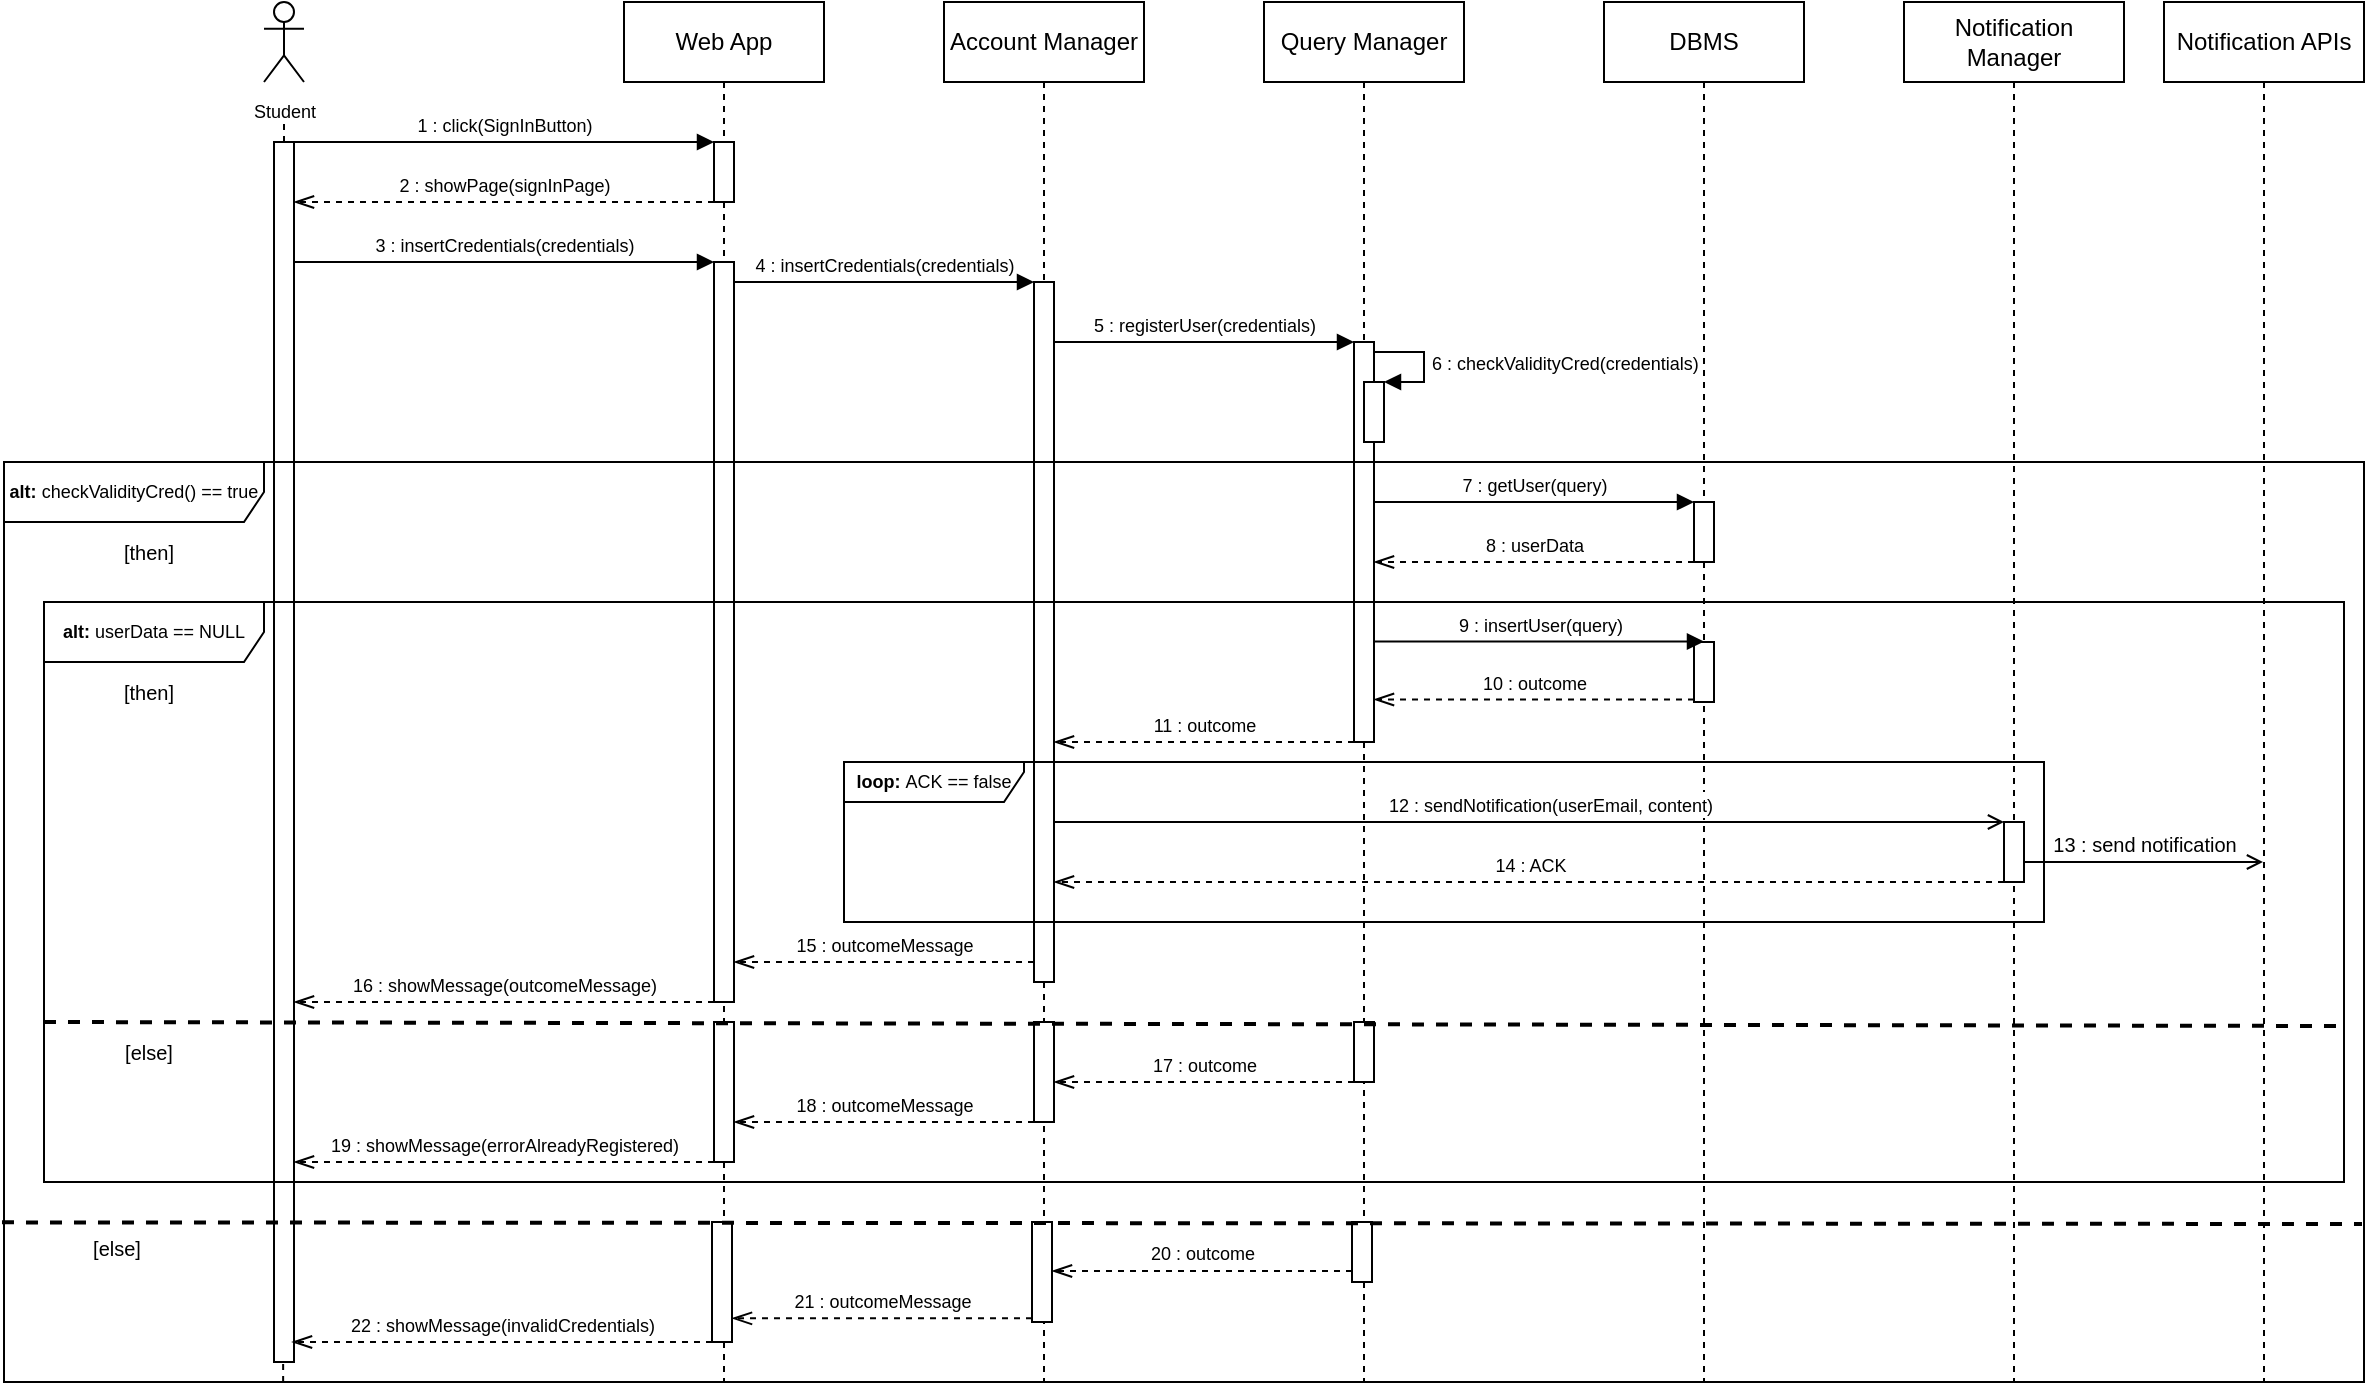 <mxfile version="22.1.11" type="device">
  <diagram name="Page-1" id="2YBvvXClWsGukQMizWep">
    <mxGraphModel dx="2008" dy="984" grid="1" gridSize="10" guides="1" tooltips="1" connect="1" arrows="1" fold="1" page="1" pageScale="1" pageWidth="850" pageHeight="1100" math="0" shadow="0">
      <root>
        <mxCell id="0" />
        <mxCell id="1" parent="0" />
        <mxCell id="lU6mVO3UbZHwELB_DBvl-1" value="Web App" style="shape=umlLifeline;perimeter=lifelinePerimeter;whiteSpace=wrap;html=1;container=0;dropTarget=0;collapsible=0;recursiveResize=0;outlineConnect=0;portConstraint=eastwest;newEdgeStyle={&quot;edgeStyle&quot;:&quot;elbowEdgeStyle&quot;,&quot;elbow&quot;:&quot;vertical&quot;,&quot;curved&quot;:0,&quot;rounded&quot;:0};" parent="1" vertex="1">
          <mxGeometry x="80" y="40" width="100" height="690" as="geometry" />
        </mxCell>
        <mxCell id="lU6mVO3UbZHwELB_DBvl-2" value="" style="html=1;points=[];perimeter=orthogonalPerimeter;outlineConnect=0;targetShapes=umlLifeline;portConstraint=eastwest;newEdgeStyle={&quot;edgeStyle&quot;:&quot;elbowEdgeStyle&quot;,&quot;elbow&quot;:&quot;vertical&quot;,&quot;curved&quot;:0,&quot;rounded&quot;:0};" parent="lU6mVO3UbZHwELB_DBvl-1" vertex="1">
          <mxGeometry x="45" y="70" width="10" height="30" as="geometry" />
        </mxCell>
        <mxCell id="lU6mVO3UbZHwELB_DBvl-3" value="" style="html=1;points=[];perimeter=orthogonalPerimeter;outlineConnect=0;targetShapes=umlLifeline;portConstraint=eastwest;newEdgeStyle={&quot;edgeStyle&quot;:&quot;elbowEdgeStyle&quot;,&quot;elbow&quot;:&quot;vertical&quot;,&quot;curved&quot;:0,&quot;rounded&quot;:0};" parent="lU6mVO3UbZHwELB_DBvl-1" vertex="1">
          <mxGeometry x="45" y="130" width="10" height="370" as="geometry" />
        </mxCell>
        <mxCell id="lU6mVO3UbZHwELB_DBvl-6" value="&lt;font style=&quot;font-size: 9px;&quot;&gt;Student&lt;/font&gt;" style="shape=umlActor;verticalLabelPosition=bottom;verticalAlign=top;html=1;outlineConnect=0;" parent="1" vertex="1">
          <mxGeometry x="-100" y="40" width="20" height="40" as="geometry" />
        </mxCell>
        <mxCell id="lU6mVO3UbZHwELB_DBvl-7" value="" style="endArrow=none;dashed=1;html=1;rounded=0;" parent="1" source="lU6mVO3UbZHwELB_DBvl-9" edge="1">
          <mxGeometry width="50" height="50" relative="1" as="geometry">
            <mxPoint x="-90" y="350" as="sourcePoint" />
            <mxPoint x="-90" y="100" as="targetPoint" />
          </mxGeometry>
        </mxCell>
        <mxCell id="lU6mVO3UbZHwELB_DBvl-9" value="" style="html=1;points=[];perimeter=orthogonalPerimeter;outlineConnect=0;targetShapes=umlLifeline;portConstraint=eastwest;newEdgeStyle={&quot;edgeStyle&quot;:&quot;elbowEdgeStyle&quot;,&quot;elbow&quot;:&quot;vertical&quot;,&quot;curved&quot;:0,&quot;rounded&quot;:0};" parent="1" vertex="1">
          <mxGeometry x="-95" y="110" width="10" height="610" as="geometry" />
        </mxCell>
        <mxCell id="lU6mVO3UbZHwELB_DBvl-10" value="&lt;font style=&quot;font-size: 9px;&quot;&gt;1 : click(SignInButton)&lt;/font&gt;" style="html=1;verticalAlign=bottom;endArrow=block;edgeStyle=elbowEdgeStyle;elbow=vertical;curved=0;rounded=0;" parent="1" source="lU6mVO3UbZHwELB_DBvl-9" target="lU6mVO3UbZHwELB_DBvl-2" edge="1">
          <mxGeometry relative="1" as="geometry">
            <mxPoint x="-50" y="110" as="sourcePoint" />
            <Array as="points">
              <mxPoint x="30" y="110" />
            </Array>
            <mxPoint x="115" y="110" as="targetPoint" />
          </mxGeometry>
        </mxCell>
        <mxCell id="lU6mVO3UbZHwELB_DBvl-11" value="&lt;font style=&quot;font-size: 9px;&quot;&gt;2 : showPage(signInPage)&lt;/font&gt;" style="html=1;verticalAlign=bottom;endArrow=openThin;dashed=1;endSize=8;edgeStyle=elbowEdgeStyle;elbow=vertical;curved=0;rounded=0;endFill=0;" parent="1" source="lU6mVO3UbZHwELB_DBvl-2" target="lU6mVO3UbZHwELB_DBvl-9" edge="1">
          <mxGeometry relative="1" as="geometry">
            <mxPoint x="-50" y="140" as="targetPoint" />
            <Array as="points">
              <mxPoint x="5" y="140" />
            </Array>
            <mxPoint x="80" y="140" as="sourcePoint" />
          </mxGeometry>
        </mxCell>
        <mxCell id="lU6mVO3UbZHwELB_DBvl-13" value="&lt;font style=&quot;font-size: 9px;&quot;&gt;3 : insertCredentials(credentials)&lt;/font&gt;" style="html=1;verticalAlign=bottom;endArrow=block;edgeStyle=elbowEdgeStyle;elbow=vertical;curved=0;rounded=0;" parent="1" source="lU6mVO3UbZHwELB_DBvl-9" target="lU6mVO3UbZHwELB_DBvl-3" edge="1">
          <mxGeometry relative="1" as="geometry">
            <mxPoint x="-80" y="190" as="sourcePoint" />
            <Array as="points">
              <mxPoint x="30" y="170" />
            </Array>
            <mxPoint x="90" y="200" as="targetPoint" />
            <mxPoint as="offset" />
          </mxGeometry>
        </mxCell>
        <mxCell id="ca0lQkJ44ik3LisBVuS8-15" value="Query Manager" style="shape=umlLifeline;perimeter=lifelinePerimeter;whiteSpace=wrap;html=1;container=1;dropTarget=0;collapsible=0;recursiveResize=0;outlineConnect=0;portConstraint=eastwest;newEdgeStyle={&quot;curved&quot;:0,&quot;rounded&quot;:0};" vertex="1" parent="1">
          <mxGeometry x="400" y="40" width="100" height="690" as="geometry" />
        </mxCell>
        <mxCell id="ca0lQkJ44ik3LisBVuS8-16" value="" style="html=1;points=[];perimeter=orthogonalPerimeter;outlineConnect=0;targetShapes=umlLifeline;portConstraint=eastwest;newEdgeStyle={&quot;edgeStyle&quot;:&quot;elbowEdgeStyle&quot;,&quot;elbow&quot;:&quot;vertical&quot;,&quot;curved&quot;:0,&quot;rounded&quot;:0};" vertex="1" parent="ca0lQkJ44ik3LisBVuS8-15">
          <mxGeometry x="45" y="170" width="10" height="200" as="geometry" />
        </mxCell>
        <mxCell id="ca0lQkJ44ik3LisBVuS8-20" value="" style="html=1;points=[[0,0,0,0,5],[0,1,0,0,-5],[1,0,0,0,5],[1,1,0,0,-5]];perimeter=orthogonalPerimeter;outlineConnect=0;targetShapes=umlLifeline;portConstraint=eastwest;newEdgeStyle={&quot;curved&quot;:0,&quot;rounded&quot;:0};" vertex="1" parent="ca0lQkJ44ik3LisBVuS8-15">
          <mxGeometry x="50" y="190" width="10" height="30" as="geometry" />
        </mxCell>
        <mxCell id="ca0lQkJ44ik3LisBVuS8-21" value="&lt;font style=&quot;font-size: 9px;&quot;&gt;6 : checkValidityCred(credentials)&lt;/font&gt;" style="html=1;align=left;spacingLeft=2;endArrow=block;rounded=0;edgeStyle=orthogonalEdgeStyle;curved=0;rounded=0;" edge="1" target="ca0lQkJ44ik3LisBVuS8-20" parent="ca0lQkJ44ik3LisBVuS8-15">
          <mxGeometry relative="1" as="geometry">
            <mxPoint x="55" y="175" as="sourcePoint" />
            <Array as="points">
              <mxPoint x="80" y="175" />
              <mxPoint x="80" y="190" />
            </Array>
          </mxGeometry>
        </mxCell>
        <mxCell id="ca0lQkJ44ik3LisBVuS8-17" value="&lt;font style=&quot;font-size: 9px;&quot;&gt;4 : insertCredentials(credentials)&lt;/font&gt;" style="html=1;verticalAlign=bottom;endArrow=block;edgeStyle=elbowEdgeStyle;elbow=vertical;curved=0;rounded=0;" edge="1" parent="1" source="lU6mVO3UbZHwELB_DBvl-3" target="ca0lQkJ44ik3LisBVuS8-28">
          <mxGeometry relative="1" as="geometry">
            <mxPoint x="135" y="180" as="sourcePoint" />
            <Array as="points">
              <mxPoint x="250" y="180" />
            </Array>
            <mxPoint x="250" y="180" as="targetPoint" />
            <mxPoint as="offset" />
          </mxGeometry>
        </mxCell>
        <mxCell id="ca0lQkJ44ik3LisBVuS8-18" value="DBMS" style="shape=umlLifeline;perimeter=lifelinePerimeter;whiteSpace=wrap;html=1;container=1;dropTarget=0;collapsible=0;recursiveResize=0;outlineConnect=0;portConstraint=eastwest;newEdgeStyle={&quot;curved&quot;:0,&quot;rounded&quot;:0};" vertex="1" parent="1">
          <mxGeometry x="570" y="40" width="100" height="690" as="geometry" />
        </mxCell>
        <mxCell id="ca0lQkJ44ik3LisBVuS8-19" value="" style="html=1;points=[];perimeter=orthogonalPerimeter;outlineConnect=0;targetShapes=umlLifeline;portConstraint=eastwest;newEdgeStyle={&quot;edgeStyle&quot;:&quot;elbowEdgeStyle&quot;,&quot;elbow&quot;:&quot;vertical&quot;,&quot;curved&quot;:0,&quot;rounded&quot;:0};" vertex="1" parent="ca0lQkJ44ik3LisBVuS8-18">
          <mxGeometry x="45" y="250" width="10" height="30" as="geometry" />
        </mxCell>
        <mxCell id="ca0lQkJ44ik3LisBVuS8-22" value="&lt;font style=&quot;font-size: 9px;&quot;&gt;7 : getUser(query)&lt;/font&gt;" style="html=1;verticalAlign=bottom;endArrow=block;edgeStyle=elbowEdgeStyle;elbow=vertical;curved=0;rounded=0;" edge="1" parent="ca0lQkJ44ik3LisBVuS8-18" target="ca0lQkJ44ik3LisBVuS8-19">
          <mxGeometry relative="1" as="geometry">
            <mxPoint x="-115" y="250" as="sourcePoint" />
            <Array as="points">
              <mxPoint x="-15" y="250" />
            </Array>
            <mxPoint x="30" y="250" as="targetPoint" />
            <mxPoint as="offset" />
          </mxGeometry>
        </mxCell>
        <mxCell id="ca0lQkJ44ik3LisBVuS8-27" value="Account Manager" style="shape=umlLifeline;perimeter=lifelinePerimeter;whiteSpace=wrap;html=1;container=1;dropTarget=0;collapsible=0;recursiveResize=0;outlineConnect=0;portConstraint=eastwest;newEdgeStyle={&quot;curved&quot;:0,&quot;rounded&quot;:0};" vertex="1" parent="1">
          <mxGeometry x="240" y="40" width="100" height="690" as="geometry" />
        </mxCell>
        <mxCell id="ca0lQkJ44ik3LisBVuS8-28" value="" style="html=1;points=[];perimeter=orthogonalPerimeter;outlineConnect=0;targetShapes=umlLifeline;portConstraint=eastwest;newEdgeStyle={&quot;edgeStyle&quot;:&quot;elbowEdgeStyle&quot;,&quot;elbow&quot;:&quot;vertical&quot;,&quot;curved&quot;:0,&quot;rounded&quot;:0};" vertex="1" parent="ca0lQkJ44ik3LisBVuS8-27">
          <mxGeometry x="45" y="140" width="10" height="350" as="geometry" />
        </mxCell>
        <mxCell id="ca0lQkJ44ik3LisBVuS8-29" value="&lt;font style=&quot;font-size: 9px;&quot;&gt;5 : registerUser(credentials)&lt;/font&gt;" style="html=1;verticalAlign=bottom;endArrow=block;edgeStyle=elbowEdgeStyle;elbow=vertical;curved=0;rounded=0;" edge="1" parent="1" source="ca0lQkJ44ik3LisBVuS8-28" target="ca0lQkJ44ik3LisBVuS8-16">
          <mxGeometry relative="1" as="geometry">
            <mxPoint x="290" y="210" as="sourcePoint" />
            <Array as="points">
              <mxPoint x="405" y="210" />
            </Array>
            <mxPoint x="440" y="210" as="targetPoint" />
            <mxPoint as="offset" />
          </mxGeometry>
        </mxCell>
        <mxCell id="ca0lQkJ44ik3LisBVuS8-31" value="&lt;font style=&quot;font-size: 9px;&quot;&gt;8 : userData&lt;/font&gt;" style="html=1;verticalAlign=bottom;endArrow=openThin;dashed=1;endSize=8;edgeStyle=elbowEdgeStyle;elbow=horizontal;curved=0;rounded=0;endFill=0;" edge="1" parent="1" source="ca0lQkJ44ik3LisBVuS8-19">
          <mxGeometry relative="1" as="geometry">
            <mxPoint x="455" y="320" as="targetPoint" />
            <Array as="points">
              <mxPoint x="510" y="320" />
            </Array>
            <mxPoint x="630" y="320" as="sourcePoint" />
          </mxGeometry>
        </mxCell>
        <mxCell id="ca0lQkJ44ik3LisBVuS8-39" value="Notification Manager" style="shape=umlLifeline;perimeter=lifelinePerimeter;whiteSpace=wrap;html=1;container=1;dropTarget=0;collapsible=0;recursiveResize=0;outlineConnect=0;portConstraint=eastwest;newEdgeStyle={&quot;curved&quot;:0,&quot;rounded&quot;:0};" vertex="1" parent="1">
          <mxGeometry x="720" y="40" width="110" height="690" as="geometry" />
        </mxCell>
        <mxCell id="ca0lQkJ44ik3LisBVuS8-45" value="Notification APIs" style="shape=umlLifeline;perimeter=lifelinePerimeter;whiteSpace=wrap;html=1;container=1;dropTarget=0;collapsible=0;recursiveResize=0;outlineConnect=0;portConstraint=eastwest;newEdgeStyle={&quot;curved&quot;:0,&quot;rounded&quot;:0};" vertex="1" parent="1">
          <mxGeometry x="850" y="40" width="100" height="690" as="geometry" />
        </mxCell>
        <mxCell id="ca0lQkJ44ik3LisBVuS8-56" value="&lt;p style=&quot;line-height: 120%; font-size: 9px;&quot;&gt;&lt;b&gt;alt: &lt;/b&gt;checkValidityCred() == true&lt;/p&gt;" style="shape=umlFrame;whiteSpace=wrap;html=1;pointerEvents=0;width=130;height=30;verticalAlign=middle;horizontal=1;labelPosition=center;verticalLabelPosition=middle;align=center;" vertex="1" parent="1">
          <mxGeometry x="-230" y="270" width="1180" height="460" as="geometry" />
        </mxCell>
        <mxCell id="ca0lQkJ44ik3LisBVuS8-57" value="[then]" style="text;html=1;strokeColor=none;fillColor=none;align=center;verticalAlign=middle;whiteSpace=wrap;rounded=0;fontSize=10;" vertex="1" parent="1">
          <mxGeometry x="-175" y="310" width="35" height="10" as="geometry" />
        </mxCell>
        <mxCell id="ca0lQkJ44ik3LisBVuS8-59" value="[else]" style="text;html=1;strokeColor=none;fillColor=none;align=center;verticalAlign=middle;whiteSpace=wrap;rounded=0;fontSize=10;" vertex="1" parent="1">
          <mxGeometry x="-191" y="658.18" width="35" height="10" as="geometry" />
        </mxCell>
        <mxCell id="ca0lQkJ44ik3LisBVuS8-61" value="&lt;font style=&quot;font-size: 9px;&quot;&gt;20 : outcome&lt;/font&gt;" style="html=1;verticalAlign=bottom;endArrow=openThin;dashed=1;endSize=8;edgeStyle=elbowEdgeStyle;elbow=horizontal;curved=0;rounded=0;endFill=0;" edge="1" parent="1" source="ca0lQkJ44ik3LisBVuS8-75" target="ca0lQkJ44ik3LisBVuS8-76">
          <mxGeometry relative="1" as="geometry">
            <mxPoint x="294" y="674.47" as="targetPoint" />
            <Array as="points">
              <mxPoint x="344" y="674.47" />
            </Array>
            <mxPoint x="444" y="674.47" as="sourcePoint" />
            <mxPoint as="offset" />
          </mxGeometry>
        </mxCell>
        <mxCell id="ca0lQkJ44ik3LisBVuS8-62" value="&lt;font style=&quot;font-size: 9px;&quot;&gt;21 : outcomeMessage&lt;/font&gt;" style="html=1;verticalAlign=bottom;endArrow=openThin;dashed=1;endSize=8;edgeStyle=elbowEdgeStyle;elbow=horizontal;curved=0;rounded=0;endFill=0;" edge="1" parent="1" source="ca0lQkJ44ik3LisBVuS8-76" target="ca0lQkJ44ik3LisBVuS8-77">
          <mxGeometry relative="1" as="geometry">
            <mxPoint x="114" y="698.18" as="targetPoint" />
            <Array as="points">
              <mxPoint x="159" y="698.18" />
            </Array>
            <mxPoint x="264" y="698.18" as="sourcePoint" />
          </mxGeometry>
        </mxCell>
        <mxCell id="ca0lQkJ44ik3LisBVuS8-63" value="&lt;font style=&quot;font-size: 9px;&quot;&gt;22 : showMessage(invalidCredentials)&lt;/font&gt;" style="html=1;verticalAlign=bottom;endArrow=openThin;dashed=1;endSize=8;edgeStyle=elbowEdgeStyle;elbow=vertical;curved=0;rounded=0;endFill=0;" edge="1" parent="1" source="ca0lQkJ44ik3LisBVuS8-77">
          <mxGeometry relative="1" as="geometry">
            <mxPoint x="-86" y="710" as="targetPoint" />
            <Array as="points">
              <mxPoint x="19" y="710" />
            </Array>
            <mxPoint x="104" y="728.18" as="sourcePoint" />
          </mxGeometry>
        </mxCell>
        <mxCell id="lU6mVO3UbZHwELB_DBvl-37" value="[then]" style="text;html=1;strokeColor=none;fillColor=none;align=center;verticalAlign=middle;whiteSpace=wrap;rounded=0;fontSize=10;" parent="1" vertex="1">
          <mxGeometry x="-175" y="380" width="35" height="10" as="geometry" />
        </mxCell>
        <mxCell id="lU6mVO3UbZHwELB_DBvl-25" value="&lt;p style=&quot;line-height: 120%; font-size: 9px;&quot;&gt;&lt;b&gt;alt: &lt;/b&gt;userData == NULL&lt;/p&gt;" style="shape=umlFrame;whiteSpace=wrap;html=1;pointerEvents=0;width=110;height=30;verticalAlign=middle;horizontal=1;labelPosition=center;verticalLabelPosition=middle;align=center;" parent="1" vertex="1">
          <mxGeometry x="-210" y="340" width="1150" height="290" as="geometry" />
        </mxCell>
        <mxCell id="ca0lQkJ44ik3LisBVuS8-36" value="&lt;font style=&quot;font-size: 9px;&quot;&gt;10 : outcome&lt;/font&gt;" style="html=1;verticalAlign=bottom;endArrow=openThin;dashed=1;endSize=8;edgeStyle=elbowEdgeStyle;elbow=horizontal;curved=0;rounded=0;endFill=0;" edge="1" parent="1" source="ca0lQkJ44ik3LisBVuS8-65" target="ca0lQkJ44ik3LisBVuS8-16">
          <mxGeometry relative="1" as="geometry">
            <mxPoint x="450" y="388.75" as="targetPoint" />
            <Array as="points">
              <mxPoint x="505" y="388.75" />
            </Array>
            <mxPoint x="610" y="388.75" as="sourcePoint" />
            <mxPoint as="offset" />
          </mxGeometry>
        </mxCell>
        <mxCell id="ca0lQkJ44ik3LisBVuS8-37" value="&lt;font style=&quot;font-size: 9px;&quot;&gt;11 : outcome&lt;/font&gt;" style="html=1;verticalAlign=bottom;endArrow=openThin;dashed=1;endSize=8;edgeStyle=elbowEdgeStyle;elbow=horizontal;curved=0;rounded=0;endFill=0;" edge="1" parent="1" source="ca0lQkJ44ik3LisBVuS8-16" target="ca0lQkJ44ik3LisBVuS8-28">
          <mxGeometry relative="1" as="geometry">
            <mxPoint x="295" y="410" as="targetPoint" />
            <Array as="points">
              <mxPoint x="345" y="410" />
            </Array>
            <mxPoint x="445" y="410" as="sourcePoint" />
            <mxPoint as="offset" />
          </mxGeometry>
        </mxCell>
        <mxCell id="ca0lQkJ44ik3LisBVuS8-44" value="" style="html=1;points=[];perimeter=orthogonalPerimeter;outlineConnect=0;targetShapes=umlLifeline;portConstraint=eastwest;newEdgeStyle={&quot;edgeStyle&quot;:&quot;elbowEdgeStyle&quot;,&quot;elbow&quot;:&quot;vertical&quot;,&quot;curved&quot;:0,&quot;rounded&quot;:0};" vertex="1" parent="1">
          <mxGeometry x="770" y="450" width="10" height="30" as="geometry" />
        </mxCell>
        <mxCell id="ca0lQkJ44ik3LisBVuS8-42" value="&lt;font style=&quot;font-size: 9px;&quot;&gt;12 : sendNotification(userEmail, content)&lt;/font&gt;" style="html=1;verticalAlign=bottom;endArrow=open;edgeStyle=elbowEdgeStyle;elbow=vertical;curved=0;rounded=0;endFill=0;" edge="1" parent="1" target="ca0lQkJ44ik3LisBVuS8-44">
          <mxGeometry x="0.043" relative="1" as="geometry">
            <mxPoint x="295" y="450" as="sourcePoint" />
            <Array as="points">
              <mxPoint x="430" y="450" />
            </Array>
            <mxPoint x="770" y="450" as="targetPoint" />
            <mxPoint as="offset" />
          </mxGeometry>
        </mxCell>
        <mxCell id="ca0lQkJ44ik3LisBVuS8-47" value="&lt;font size=&quot;1&quot;&gt;13 : send notification&lt;/font&gt;" style="html=1;verticalAlign=bottom;endArrow=open;edgeStyle=elbowEdgeStyle;elbow=horizontal;curved=0;rounded=0;endFill=0;" edge="1" parent="1" source="ca0lQkJ44ik3LisBVuS8-44">
          <mxGeometry relative="1" as="geometry">
            <mxPoint x="775" y="470" as="sourcePoint" />
            <Array as="points">
              <mxPoint x="840" y="470" />
            </Array>
            <mxPoint x="899.5" y="470" as="targetPoint" />
            <mxPoint as="offset" />
          </mxGeometry>
        </mxCell>
        <mxCell id="ca0lQkJ44ik3LisBVuS8-48" value="&lt;font style=&quot;font-size: 9px;&quot;&gt;14 : ACK&lt;/font&gt;" style="html=1;verticalAlign=bottom;endArrow=openThin;dashed=1;endSize=8;edgeStyle=elbowEdgeStyle;elbow=horizontal;curved=0;rounded=0;endFill=0;" edge="1" parent="1" source="ca0lQkJ44ik3LisBVuS8-44">
          <mxGeometry relative="1" as="geometry">
            <mxPoint x="295" y="480" as="targetPoint" />
            <Array as="points">
              <mxPoint x="665" y="480" />
            </Array>
            <mxPoint x="770" y="480" as="sourcePoint" />
            <mxPoint as="offset" />
          </mxGeometry>
        </mxCell>
        <mxCell id="ca0lQkJ44ik3LisBVuS8-49" value="&lt;p style=&quot;line-height: 120%; font-size: 9px;&quot;&gt;&lt;b&gt;loop: &lt;/b&gt;ACK == false&lt;/p&gt;" style="shape=umlFrame;whiteSpace=wrap;html=1;pointerEvents=0;width=90;height=20;verticalAlign=middle;horizontal=1;labelPosition=center;verticalLabelPosition=middle;align=center;" vertex="1" parent="1">
          <mxGeometry x="190" y="420" width="600" height="80" as="geometry" />
        </mxCell>
        <mxCell id="ca0lQkJ44ik3LisBVuS8-50" value="&lt;font style=&quot;font-size: 9px;&quot;&gt;15 : outcomeMessage&lt;/font&gt;" style="html=1;verticalAlign=bottom;endArrow=openThin;dashed=1;endSize=8;edgeStyle=elbowEdgeStyle;elbow=horizontal;curved=0;rounded=0;endFill=0;" edge="1" parent="1" source="ca0lQkJ44ik3LisBVuS8-28" target="lU6mVO3UbZHwELB_DBvl-3">
          <mxGeometry relative="1" as="geometry">
            <mxPoint x="130" y="530" as="targetPoint" />
            <Array as="points">
              <mxPoint x="175" y="520" />
            </Array>
            <mxPoint x="280" y="530" as="sourcePoint" />
          </mxGeometry>
        </mxCell>
        <mxCell id="ca0lQkJ44ik3LisBVuS8-52" value="&lt;font style=&quot;font-size: 9px;&quot;&gt;16 : showMessage(outcomeMessage)&lt;/font&gt;" style="html=1;verticalAlign=bottom;endArrow=openThin;dashed=1;endSize=8;edgeStyle=elbowEdgeStyle;elbow=vertical;curved=0;rounded=0;endFill=0;" edge="1" parent="1" source="lU6mVO3UbZHwELB_DBvl-3" target="lU6mVO3UbZHwELB_DBvl-9">
          <mxGeometry relative="1" as="geometry">
            <mxPoint x="-80" y="560" as="targetPoint" />
            <Array as="points">
              <mxPoint x="120" y="540" />
            </Array>
            <mxPoint x="130" y="560" as="sourcePoint" />
          </mxGeometry>
        </mxCell>
        <mxCell id="lU6mVO3UbZHwELB_DBvl-56" value="[else]" style="text;html=1;strokeColor=none;fillColor=none;align=center;verticalAlign=middle;whiteSpace=wrap;rounded=0;fontSize=10;" parent="1" vertex="1">
          <mxGeometry x="-175" y="560" width="35" height="10" as="geometry" />
        </mxCell>
        <mxCell id="ca0lQkJ44ik3LisBVuS8-65" value="" style="html=1;points=[];perimeter=orthogonalPerimeter;outlineConnect=0;targetShapes=umlLifeline;portConstraint=eastwest;newEdgeStyle={&quot;edgeStyle&quot;:&quot;elbowEdgeStyle&quot;,&quot;elbow&quot;:&quot;vertical&quot;,&quot;curved&quot;:0,&quot;rounded&quot;:0};" vertex="1" parent="1">
          <mxGeometry x="615" y="360" width="10" height="30" as="geometry" />
        </mxCell>
        <mxCell id="ca0lQkJ44ik3LisBVuS8-35" value="&lt;font style=&quot;font-size: 9px;&quot;&gt;9 : insertUser(query)&lt;/font&gt;" style="html=1;verticalAlign=bottom;endArrow=block;edgeStyle=elbowEdgeStyle;elbow=vertical;curved=0;rounded=0;" edge="1" parent="1" source="ca0lQkJ44ik3LisBVuS8-16" target="ca0lQkJ44ik3LisBVuS8-65">
          <mxGeometry relative="1" as="geometry">
            <mxPoint x="450" y="359.75" as="sourcePoint" />
            <Array as="points">
              <mxPoint x="550" y="359.75" />
            </Array>
            <mxPoint x="610" y="359.75" as="targetPoint" />
            <mxPoint as="offset" />
          </mxGeometry>
        </mxCell>
        <mxCell id="ca0lQkJ44ik3LisBVuS8-67" value="" style="html=1;points=[];perimeter=orthogonalPerimeter;outlineConnect=0;targetShapes=umlLifeline;portConstraint=eastwest;newEdgeStyle={&quot;edgeStyle&quot;:&quot;elbowEdgeStyle&quot;,&quot;elbow&quot;:&quot;vertical&quot;,&quot;curved&quot;:0,&quot;rounded&quot;:0};" vertex="1" parent="1">
          <mxGeometry x="445" y="550" width="10" height="30" as="geometry" />
        </mxCell>
        <mxCell id="ca0lQkJ44ik3LisBVuS8-68" value="" style="html=1;points=[];perimeter=orthogonalPerimeter;outlineConnect=0;targetShapes=umlLifeline;portConstraint=eastwest;newEdgeStyle={&quot;edgeStyle&quot;:&quot;elbowEdgeStyle&quot;,&quot;elbow&quot;:&quot;vertical&quot;,&quot;curved&quot;:0,&quot;rounded&quot;:0};" vertex="1" parent="1">
          <mxGeometry x="285" y="550" width="10" height="50" as="geometry" />
        </mxCell>
        <mxCell id="ca0lQkJ44ik3LisBVuS8-69" value="&lt;font style=&quot;font-size: 9px;&quot;&gt;17 : outcome&lt;/font&gt;" style="html=1;verticalAlign=bottom;endArrow=openThin;dashed=1;endSize=8;edgeStyle=elbowEdgeStyle;elbow=horizontal;curved=0;rounded=0;endFill=0;" edge="1" parent="1" source="ca0lQkJ44ik3LisBVuS8-67" target="ca0lQkJ44ik3LisBVuS8-68">
          <mxGeometry relative="1" as="geometry">
            <mxPoint x="295" y="580" as="targetPoint" />
            <Array as="points">
              <mxPoint x="345" y="580" />
            </Array>
            <mxPoint x="445" y="580" as="sourcePoint" />
            <mxPoint as="offset" />
          </mxGeometry>
        </mxCell>
        <mxCell id="ca0lQkJ44ik3LisBVuS8-70" value="&lt;font style=&quot;font-size: 9px;&quot;&gt;18 : outcomeMessage&lt;/font&gt;" style="html=1;verticalAlign=bottom;endArrow=openThin;dashed=1;endSize=8;edgeStyle=elbowEdgeStyle;elbow=horizontal;curved=0;rounded=0;endFill=0;" edge="1" parent="1" source="ca0lQkJ44ik3LisBVuS8-68" target="ca0lQkJ44ik3LisBVuS8-71">
          <mxGeometry relative="1" as="geometry">
            <mxPoint x="145" y="600" as="targetPoint" />
            <Array as="points">
              <mxPoint x="185" y="600" />
            </Array>
            <mxPoint x="295" y="600" as="sourcePoint" />
          </mxGeometry>
        </mxCell>
        <mxCell id="ca0lQkJ44ik3LisBVuS8-71" value="" style="html=1;points=[];perimeter=orthogonalPerimeter;outlineConnect=0;targetShapes=umlLifeline;portConstraint=eastwest;newEdgeStyle={&quot;edgeStyle&quot;:&quot;elbowEdgeStyle&quot;,&quot;elbow&quot;:&quot;vertical&quot;,&quot;curved&quot;:0,&quot;rounded&quot;:0};" vertex="1" parent="1">
          <mxGeometry x="125" y="550" width="10" height="70" as="geometry" />
        </mxCell>
        <mxCell id="ca0lQkJ44ik3LisBVuS8-73" value="&lt;font style=&quot;font-size: 9px;&quot;&gt;19 : showMessage(errorAlreadyRegistered)&lt;/font&gt;" style="html=1;verticalAlign=bottom;endArrow=openThin;dashed=1;endSize=8;edgeStyle=elbowEdgeStyle;elbow=horizontal;curved=0;rounded=0;endFill=0;" edge="1" parent="1" source="ca0lQkJ44ik3LisBVuS8-71">
          <mxGeometry relative="1" as="geometry">
            <mxPoint x="-85" y="620" as="targetPoint" />
            <Array as="points">
              <mxPoint x="15" y="620" />
            </Array>
            <mxPoint x="130" y="620" as="sourcePoint" />
          </mxGeometry>
        </mxCell>
        <mxCell id="ca0lQkJ44ik3LisBVuS8-75" value="" style="html=1;points=[];perimeter=orthogonalPerimeter;outlineConnect=0;targetShapes=umlLifeline;portConstraint=eastwest;newEdgeStyle={&quot;edgeStyle&quot;:&quot;elbowEdgeStyle&quot;,&quot;elbow&quot;:&quot;vertical&quot;,&quot;curved&quot;:0,&quot;rounded&quot;:0};" vertex="1" parent="1">
          <mxGeometry x="444" y="650" width="10" height="30" as="geometry" />
        </mxCell>
        <mxCell id="ca0lQkJ44ik3LisBVuS8-76" value="" style="html=1;points=[];perimeter=orthogonalPerimeter;outlineConnect=0;targetShapes=umlLifeline;portConstraint=eastwest;newEdgeStyle={&quot;edgeStyle&quot;:&quot;elbowEdgeStyle&quot;,&quot;elbow&quot;:&quot;vertical&quot;,&quot;curved&quot;:0,&quot;rounded&quot;:0};" vertex="1" parent="1">
          <mxGeometry x="284" y="650" width="10" height="50" as="geometry" />
        </mxCell>
        <mxCell id="ca0lQkJ44ik3LisBVuS8-77" value="" style="html=1;points=[];perimeter=orthogonalPerimeter;outlineConnect=0;targetShapes=umlLifeline;portConstraint=eastwest;newEdgeStyle={&quot;edgeStyle&quot;:&quot;elbowEdgeStyle&quot;,&quot;elbow&quot;:&quot;vertical&quot;,&quot;curved&quot;:0,&quot;rounded&quot;:0};" vertex="1" parent="1">
          <mxGeometry x="124" y="650" width="10" height="60" as="geometry" />
        </mxCell>
        <mxCell id="ca0lQkJ44ik3LisBVuS8-78" value="" style="endArrow=none;dashed=1;html=1;rounded=0;" edge="1" parent="1">
          <mxGeometry width="50" height="50" relative="1" as="geometry">
            <mxPoint x="-90.43" y="730" as="sourcePoint" />
            <mxPoint x="-90.43" y="720" as="targetPoint" />
          </mxGeometry>
        </mxCell>
        <mxCell id="ca0lQkJ44ik3LisBVuS8-79" value="" style="endArrow=none;dashed=1;html=1;rounded=0;strokeWidth=2;entryX=0.999;entryY=0.828;entryDx=0;entryDy=0;entryPerimeter=0;" edge="1" parent="1">
          <mxGeometry width="50" height="50" relative="1" as="geometry">
            <mxPoint x="-231" y="650.18" as="sourcePoint" />
            <mxPoint x="949" y="651" as="targetPoint" />
          </mxGeometry>
        </mxCell>
        <mxCell id="ca0lQkJ44ik3LisBVuS8-80" value="" style="endArrow=none;dashed=1;html=1;rounded=0;exitX=0.001;exitY=0.409;exitDx=0;exitDy=0;exitPerimeter=0;strokeWidth=2;entryX=0.998;entryY=0.732;entryDx=0;entryDy=0;entryPerimeter=0;" edge="1" parent="1">
          <mxGeometry width="50" height="50" relative="1" as="geometry">
            <mxPoint x="-210" y="550" as="sourcePoint" />
            <mxPoint x="938" y="552" as="targetPoint" />
          </mxGeometry>
        </mxCell>
      </root>
    </mxGraphModel>
  </diagram>
</mxfile>

